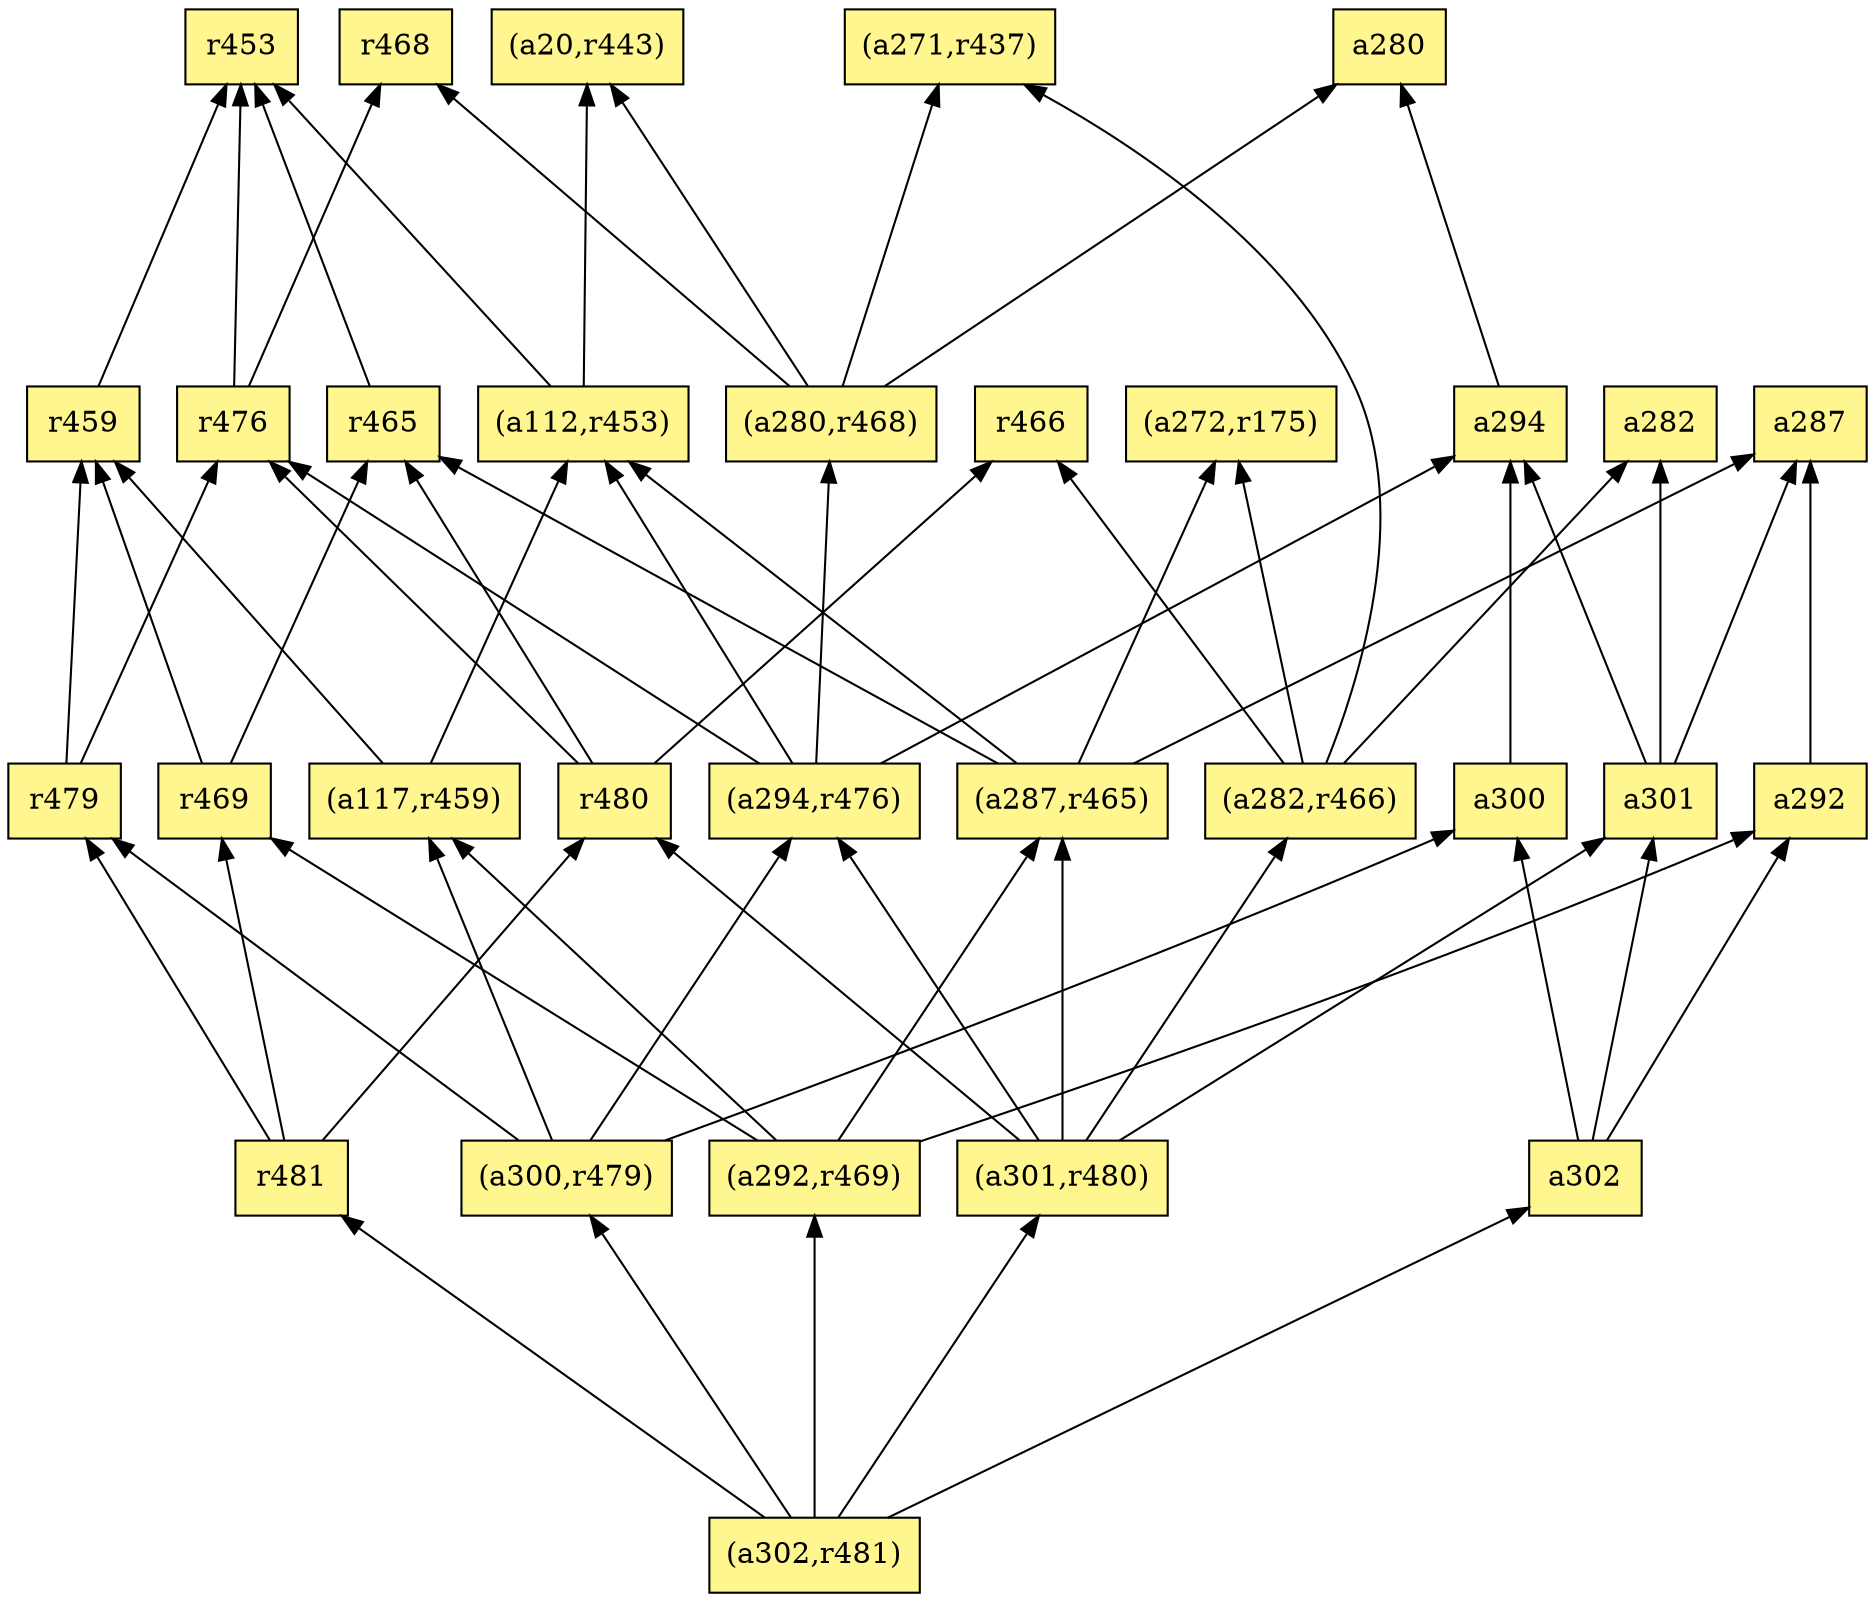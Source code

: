 digraph G {
rankdir=BT;ranksep="2.0";
"r459" [shape=record,fillcolor=khaki1,style=filled,label="{r459}"];
"(a117,r459)" [shape=record,fillcolor=khaki1,style=filled,label="{(a117,r459)}"];
"r453" [shape=record,fillcolor=khaki1,style=filled,label="{r453}"];
"(a272,r175)" [shape=record,fillcolor=khaki1,style=filled,label="{(a272,r175)}"];
"(a112,r453)" [shape=record,fillcolor=khaki1,style=filled,label="{(a112,r453)}"];
"r466" [shape=record,fillcolor=khaki1,style=filled,label="{r466}"];
"a282" [shape=record,fillcolor=khaki1,style=filled,label="{a282}"];
"r468" [shape=record,fillcolor=khaki1,style=filled,label="{r468}"];
"(a300,r479)" [shape=record,fillcolor=khaki1,style=filled,label="{(a300,r479)}"];
"(a20,r443)" [shape=record,fillcolor=khaki1,style=filled,label="{(a20,r443)}"];
"r476" [shape=record,fillcolor=khaki1,style=filled,label="{r476}"];
"r465" [shape=record,fillcolor=khaki1,style=filled,label="{r465}"];
"r479" [shape=record,fillcolor=khaki1,style=filled,label="{r479}"];
"(a301,r480)" [shape=record,fillcolor=khaki1,style=filled,label="{(a301,r480)}"];
"(a282,r466)" [shape=record,fillcolor=khaki1,style=filled,label="{(a282,r466)}"];
"(a302,r481)" [shape=record,fillcolor=khaki1,style=filled,label="{(a302,r481)}"];
"(a294,r476)" [shape=record,fillcolor=khaki1,style=filled,label="{(a294,r476)}"];
"(a292,r469)" [shape=record,fillcolor=khaki1,style=filled,label="{(a292,r469)}"];
"a292" [shape=record,fillcolor=khaki1,style=filled,label="{a292}"];
"(a280,r468)" [shape=record,fillcolor=khaki1,style=filled,label="{(a280,r468)}"];
"a280" [shape=record,fillcolor=khaki1,style=filled,label="{a280}"];
"r480" [shape=record,fillcolor=khaki1,style=filled,label="{r480}"];
"a287" [shape=record,fillcolor=khaki1,style=filled,label="{a287}"];
"a294" [shape=record,fillcolor=khaki1,style=filled,label="{a294}"];
"(a271,r437)" [shape=record,fillcolor=khaki1,style=filled,label="{(a271,r437)}"];
"r481" [shape=record,fillcolor=khaki1,style=filled,label="{r481}"];
"r469" [shape=record,fillcolor=khaki1,style=filled,label="{r469}"];
"a300" [shape=record,fillcolor=khaki1,style=filled,label="{a300}"];
"(a287,r465)" [shape=record,fillcolor=khaki1,style=filled,label="{(a287,r465)}"];
"a302" [shape=record,fillcolor=khaki1,style=filled,label="{a302}"];
"a301" [shape=record,fillcolor=khaki1,style=filled,label="{a301}"];
"r459" -> "r453"
"(a117,r459)" -> "r459"
"(a117,r459)" -> "(a112,r453)"
"(a112,r453)" -> "r453"
"(a112,r453)" -> "(a20,r443)"
"(a300,r479)" -> "(a117,r459)"
"(a300,r479)" -> "(a294,r476)"
"(a300,r479)" -> "r479"
"(a300,r479)" -> "a300"
"r476" -> "r453"
"r476" -> "r468"
"r465" -> "r453"
"r479" -> "r459"
"r479" -> "r476"
"(a301,r480)" -> "(a294,r476)"
"(a301,r480)" -> "r480"
"(a301,r480)" -> "(a287,r465)"
"(a301,r480)" -> "a301"
"(a301,r480)" -> "(a282,r466)"
"(a282,r466)" -> "(a271,r437)"
"(a282,r466)" -> "a282"
"(a282,r466)" -> "(a272,r175)"
"(a282,r466)" -> "r466"
"(a302,r481)" -> "(a300,r479)"
"(a302,r481)" -> "(a292,r469)"
"(a302,r481)" -> "r481"
"(a302,r481)" -> "(a301,r480)"
"(a302,r481)" -> "a302"
"(a294,r476)" -> "(a112,r453)"
"(a294,r476)" -> "(a280,r468)"
"(a294,r476)" -> "a294"
"(a294,r476)" -> "r476"
"(a292,r469)" -> "a292"
"(a292,r469)" -> "r469"
"(a292,r469)" -> "(a117,r459)"
"(a292,r469)" -> "(a287,r465)"
"a292" -> "a287"
"(a280,r468)" -> "(a271,r437)"
"(a280,r468)" -> "a280"
"(a280,r468)" -> "r468"
"(a280,r468)" -> "(a20,r443)"
"r480" -> "r466"
"r480" -> "r476"
"r480" -> "r465"
"a294" -> "a280"
"r481" -> "r480"
"r481" -> "r469"
"r481" -> "r479"
"r469" -> "r459"
"r469" -> "r465"
"a300" -> "a294"
"(a287,r465)" -> "(a112,r453)"
"(a287,r465)" -> "(a272,r175)"
"(a287,r465)" -> "a287"
"(a287,r465)" -> "r465"
"a302" -> "a292"
"a302" -> "a300"
"a302" -> "a301"
"a301" -> "a294"
"a301" -> "a287"
"a301" -> "a282"
}